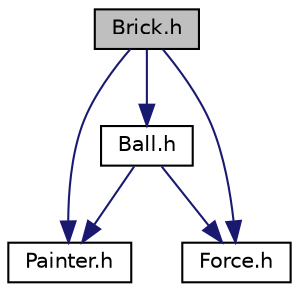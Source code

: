 digraph "Brick.h"
{
 // LATEX_PDF_SIZE
  edge [fontname="Helvetica",fontsize="10",labelfontname="Helvetica",labelfontsize="10"];
  node [fontname="Helvetica",fontsize="10",shape=record];
  Node1 [label="Brick.h",height=0.2,width=0.4,color="black", fillcolor="grey75", style="filled", fontcolor="black",tooltip="Contiene todas las caracteristicas y funcionalidades de los bloques, es decir esta clase contiene a l..."];
  Node1 -> Node2 [color="midnightblue",fontsize="10",style="solid",fontname="Helvetica"];
  Node2 [label="Painter.h",height=0.2,width=0.4,color="black", fillcolor="white", style="filled",URL="$Painter_8h.html",tooltip="Clase que contiene las disminsiones de la barra y de la bola, ademas define los colores que se pueden..."];
  Node1 -> Node3 [color="midnightblue",fontsize="10",style="solid",fontname="Helvetica"];
  Node3 [label="Force.h",height=0.2,width=0.4,color="black", fillcolor="white", style="filled",URL="$Force_8h.html",tooltip="Este struct calcula la fuerza resultante de la bola cuando sucede una colision esta fuerza de empuje ..."];
  Node1 -> Node4 [color="midnightblue",fontsize="10",style="solid",fontname="Helvetica"];
  Node4 [label="Ball.h",height=0.2,width=0.4,color="black", fillcolor="white", style="filled",URL="$Ball_8h.html",tooltip="Contiene las funciones y caracteristicas de la bola."];
  Node4 -> Node3 [color="midnightblue",fontsize="10",style="solid",fontname="Helvetica"];
  Node4 -> Node2 [color="midnightblue",fontsize="10",style="solid",fontname="Helvetica"];
}
